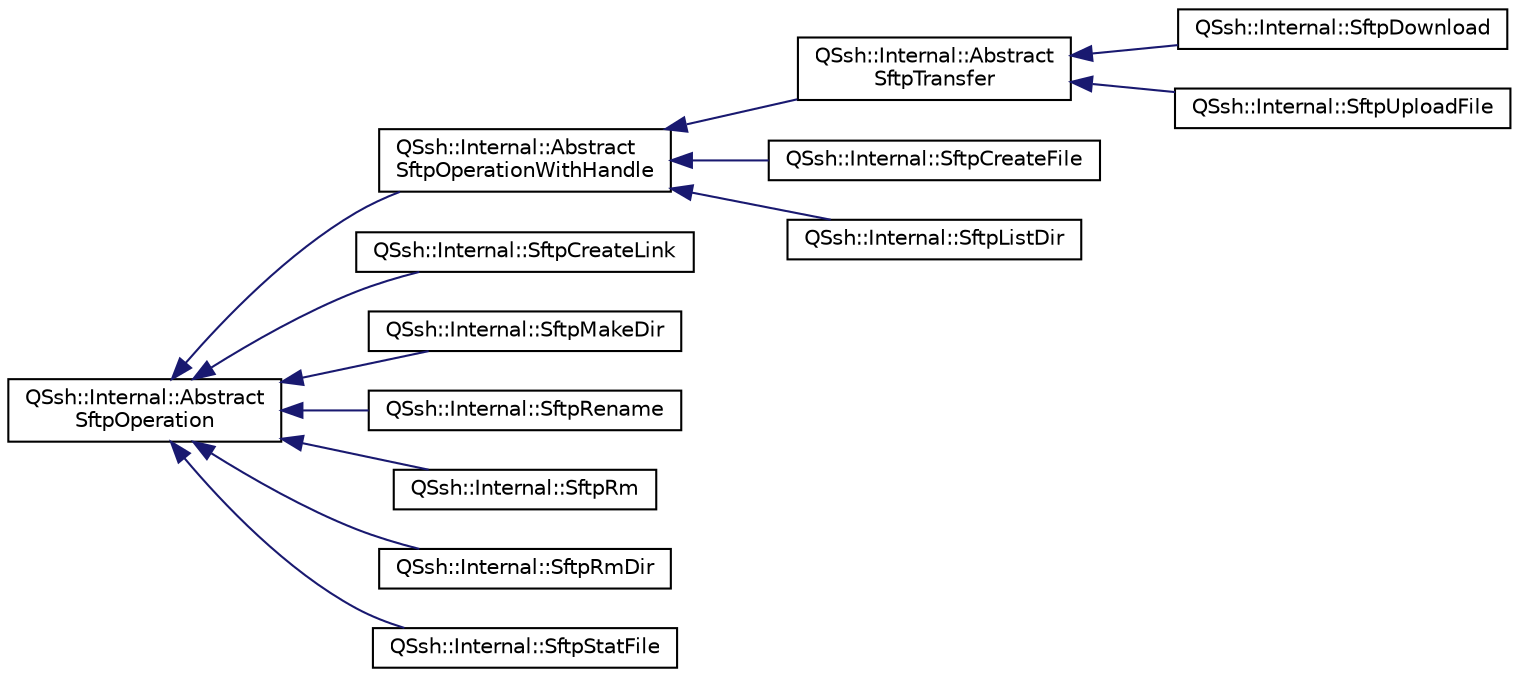 digraph "Graphical Class Hierarchy"
{
  edge [fontname="Helvetica",fontsize="10",labelfontname="Helvetica",labelfontsize="10"];
  node [fontname="Helvetica",fontsize="10",shape=record];
  rankdir="LR";
  Node0 [label="QSsh::Internal::Abstract\lSftpOperation",height=0.2,width=0.4,color="black", fillcolor="white", style="filled",URL="$struct_q_ssh_1_1_internal_1_1_abstract_sftp_operation.html"];
  Node0 -> Node1 [dir="back",color="midnightblue",fontsize="10",style="solid",fontname="Helvetica"];
  Node1 [label="QSsh::Internal::Abstract\lSftpOperationWithHandle",height=0.2,width=0.4,color="black", fillcolor="white", style="filled",URL="$struct_q_ssh_1_1_internal_1_1_abstract_sftp_operation_with_handle.html"];
  Node1 -> Node2 [dir="back",color="midnightblue",fontsize="10",style="solid",fontname="Helvetica"];
  Node2 [label="QSsh::Internal::Abstract\lSftpTransfer",height=0.2,width=0.4,color="black", fillcolor="white", style="filled",URL="$struct_q_ssh_1_1_internal_1_1_abstract_sftp_transfer.html"];
  Node2 -> Node3 [dir="back",color="midnightblue",fontsize="10",style="solid",fontname="Helvetica"];
  Node3 [label="QSsh::Internal::SftpDownload",height=0.2,width=0.4,color="black", fillcolor="white", style="filled",URL="$struct_q_ssh_1_1_internal_1_1_sftp_download.html"];
  Node2 -> Node4 [dir="back",color="midnightblue",fontsize="10",style="solid",fontname="Helvetica"];
  Node4 [label="QSsh::Internal::SftpUploadFile",height=0.2,width=0.4,color="black", fillcolor="white", style="filled",URL="$struct_q_ssh_1_1_internal_1_1_sftp_upload_file.html"];
  Node1 -> Node5 [dir="back",color="midnightblue",fontsize="10",style="solid",fontname="Helvetica"];
  Node5 [label="QSsh::Internal::SftpCreateFile",height=0.2,width=0.4,color="black", fillcolor="white", style="filled",URL="$struct_q_ssh_1_1_internal_1_1_sftp_create_file.html"];
  Node1 -> Node6 [dir="back",color="midnightblue",fontsize="10",style="solid",fontname="Helvetica"];
  Node6 [label="QSsh::Internal::SftpListDir",height=0.2,width=0.4,color="black", fillcolor="white", style="filled",URL="$struct_q_ssh_1_1_internal_1_1_sftp_list_dir.html"];
  Node0 -> Node7 [dir="back",color="midnightblue",fontsize="10",style="solid",fontname="Helvetica"];
  Node7 [label="QSsh::Internal::SftpCreateLink",height=0.2,width=0.4,color="black", fillcolor="white", style="filled",URL="$struct_q_ssh_1_1_internal_1_1_sftp_create_link.html"];
  Node0 -> Node8 [dir="back",color="midnightblue",fontsize="10",style="solid",fontname="Helvetica"];
  Node8 [label="QSsh::Internal::SftpMakeDir",height=0.2,width=0.4,color="black", fillcolor="white", style="filled",URL="$struct_q_ssh_1_1_internal_1_1_sftp_make_dir.html"];
  Node0 -> Node9 [dir="back",color="midnightblue",fontsize="10",style="solid",fontname="Helvetica"];
  Node9 [label="QSsh::Internal::SftpRename",height=0.2,width=0.4,color="black", fillcolor="white", style="filled",URL="$struct_q_ssh_1_1_internal_1_1_sftp_rename.html"];
  Node0 -> Node10 [dir="back",color="midnightblue",fontsize="10",style="solid",fontname="Helvetica"];
  Node10 [label="QSsh::Internal::SftpRm",height=0.2,width=0.4,color="black", fillcolor="white", style="filled",URL="$struct_q_ssh_1_1_internal_1_1_sftp_rm.html"];
  Node0 -> Node11 [dir="back",color="midnightblue",fontsize="10",style="solid",fontname="Helvetica"];
  Node11 [label="QSsh::Internal::SftpRmDir",height=0.2,width=0.4,color="black", fillcolor="white", style="filled",URL="$struct_q_ssh_1_1_internal_1_1_sftp_rm_dir.html"];
  Node0 -> Node12 [dir="back",color="midnightblue",fontsize="10",style="solid",fontname="Helvetica"];
  Node12 [label="QSsh::Internal::SftpStatFile",height=0.2,width=0.4,color="black", fillcolor="white", style="filled",URL="$struct_q_ssh_1_1_internal_1_1_sftp_stat_file.html"];
}
